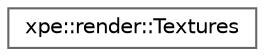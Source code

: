 digraph "Graphical Class Hierarchy"
{
 // LATEX_PDF_SIZE
  bgcolor="transparent";
  edge [fontname=Helvetica,fontsize=10,labelfontname=Helvetica,labelfontsize=10];
  node [fontname=Helvetica,fontsize=10,shape=box,height=0.2,width=0.4];
  rankdir="LR";
  Node0 [id="Node000000",label="xpe::render::Textures",height=0.2,width=0.4,color="grey40", fillcolor="white", style="filled",URL="$structxpe_1_1render_1_1_textures.html",tooltip=" "];
}
